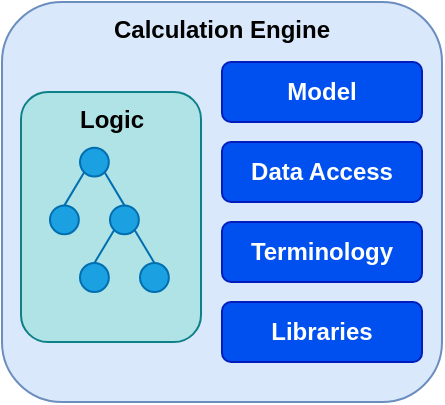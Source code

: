 <mxfile version="11.1.4" type="device"><diagram id="khCcLiYKhTsrd4ACKHwA" name="Page-1"><mxGraphModel dx="319" dy="561" grid="1" gridSize="10" guides="1" tooltips="1" connect="1" arrows="1" fold="1" page="1" pageScale="1" pageWidth="850" pageHeight="1100" math="0" shadow="0"><root><mxCell id="0"/><mxCell id="1" parent="0"/><mxCell id="b7_3RyheIIhouCjiaRgR-2" value="&lt;b&gt;Calculation Engine&lt;/b&gt;" style="rounded=1;whiteSpace=wrap;html=1;fillColor=#dae8fc;strokeColor=#6c8ebf;verticalAlign=top;labelPosition=center;verticalLabelPosition=middle;align=center;" vertex="1" parent="1"><mxGeometry x="340" y="240" width="220" height="200" as="geometry"/></mxCell><mxCell id="b7_3RyheIIhouCjiaRgR-3" value="&lt;b&gt;Model&lt;/b&gt;" style="rounded=1;whiteSpace=wrap;html=1;fillColor=#0050ef;strokeColor=#001DBC;fontColor=#ffffff;" vertex="1" parent="1"><mxGeometry x="450" y="270" width="100" height="30" as="geometry"/></mxCell><mxCell id="b7_3RyheIIhouCjiaRgR-4" value="&lt;b&gt;Data Access&lt;/b&gt;" style="rounded=1;whiteSpace=wrap;html=1;fillColor=#0050ef;strokeColor=#001DBC;fontColor=#ffffff;" vertex="1" parent="1"><mxGeometry x="450" y="310" width="100" height="30" as="geometry"/></mxCell><mxCell id="b7_3RyheIIhouCjiaRgR-5" value="&lt;b&gt;Terminology&lt;/b&gt;" style="rounded=1;whiteSpace=wrap;html=1;fillColor=#0050ef;strokeColor=#001DBC;fontColor=#ffffff;" vertex="1" parent="1"><mxGeometry x="450" y="350" width="100" height="30" as="geometry"/></mxCell><mxCell id="b7_3RyheIIhouCjiaRgR-6" value="&lt;b&gt;Libraries&lt;/b&gt;" style="rounded=1;whiteSpace=wrap;html=1;fillColor=#0050ef;strokeColor=#001DBC;fontColor=#ffffff;" vertex="1" parent="1"><mxGeometry x="450" y="390" width="100" height="30" as="geometry"/></mxCell><mxCell id="b7_3RyheIIhouCjiaRgR-19" value="" style="group" vertex="1" connectable="0" parent="1"><mxGeometry x="349.5" y="285" width="90" height="125" as="geometry"/></mxCell><mxCell id="b7_3RyheIIhouCjiaRgR-17" value="&lt;b&gt;Logic&lt;/b&gt;" style="rounded=1;whiteSpace=wrap;html=1;fillColor=#b0e3e6;strokeColor=#0e8088;verticalAlign=top;" vertex="1" parent="b7_3RyheIIhouCjiaRgR-19"><mxGeometry width="90" height="125" as="geometry"/></mxCell><mxCell id="b7_3RyheIIhouCjiaRgR-18" value="" style="group" vertex="1" connectable="0" parent="b7_3RyheIIhouCjiaRgR-19"><mxGeometry x="14.5" y="27.846" width="60" height="76.923" as="geometry"/></mxCell><mxCell id="b7_3RyheIIhouCjiaRgR-7" value="" style="ellipse;whiteSpace=wrap;html=1;aspect=fixed;fillColor=#1ba1e2;strokeColor=#006EAF;fontColor=#ffffff;" vertex="1" parent="b7_3RyheIIhouCjiaRgR-18"><mxGeometry x="15" width="14.423" height="14.423" as="geometry"/></mxCell><mxCell id="b7_3RyheIIhouCjiaRgR-8" value="" style="ellipse;whiteSpace=wrap;html=1;aspect=fixed;fillColor=#1ba1e2;strokeColor=#006EAF;fontColor=#ffffff;" vertex="1" parent="b7_3RyheIIhouCjiaRgR-18"><mxGeometry y="28.846" width="14.423" height="14.423" as="geometry"/></mxCell><mxCell id="b7_3RyheIIhouCjiaRgR-9" value="" style="ellipse;whiteSpace=wrap;html=1;aspect=fixed;fillColor=#1ba1e2;strokeColor=#006EAF;fontColor=#ffffff;" vertex="1" parent="b7_3RyheIIhouCjiaRgR-18"><mxGeometry x="30" y="28.846" width="14.423" height="14.423" as="geometry"/></mxCell><mxCell id="b7_3RyheIIhouCjiaRgR-10" value="" style="ellipse;whiteSpace=wrap;html=1;aspect=fixed;fillColor=#1ba1e2;strokeColor=#006EAF;fontColor=#ffffff;" vertex="1" parent="b7_3RyheIIhouCjiaRgR-18"><mxGeometry x="15" y="57.692" width="14.423" height="14.423" as="geometry"/></mxCell><mxCell id="b7_3RyheIIhouCjiaRgR-11" value="" style="ellipse;whiteSpace=wrap;html=1;aspect=fixed;fillColor=#1ba1e2;strokeColor=#006EAF;fontColor=#ffffff;" vertex="1" parent="b7_3RyheIIhouCjiaRgR-18"><mxGeometry x="45" y="57.692" width="14.423" height="14.423" as="geometry"/></mxCell><mxCell id="b7_3RyheIIhouCjiaRgR-12" value="" style="endArrow=none;html=1;fillColor=#1ba1e2;strokeColor=#006EAF;exitX=0.5;exitY=0;exitDx=0;exitDy=0;entryX=0;entryY=1;entryDx=0;entryDy=0;" edge="1" parent="b7_3RyheIIhouCjiaRgR-18" source="b7_3RyheIIhouCjiaRgR-8" target="b7_3RyheIIhouCjiaRgR-7"><mxGeometry width="50" height="50" relative="1" as="geometry"><mxPoint y="144.231" as="sourcePoint"/><mxPoint x="37.5" y="96.154" as="targetPoint"/></mxGeometry></mxCell><mxCell id="b7_3RyheIIhouCjiaRgR-14" value="" style="endArrow=none;html=1;exitX=1;exitY=1;exitDx=0;exitDy=0;entryX=0.5;entryY=0;entryDx=0;entryDy=0;fillColor=#1ba1e2;strokeColor=#006EAF;" edge="1" parent="b7_3RyheIIhouCjiaRgR-18" source="b7_3RyheIIhouCjiaRgR-7" target="b7_3RyheIIhouCjiaRgR-9"><mxGeometry width="50" height="50" relative="1" as="geometry"><mxPoint y="144.231" as="sourcePoint"/><mxPoint x="37.5" y="96.154" as="targetPoint"/></mxGeometry></mxCell><mxCell id="b7_3RyheIIhouCjiaRgR-15" value="" style="endArrow=none;html=1;fillColor=#1ba1e2;strokeColor=#006EAF;exitX=0;exitY=1;exitDx=0;exitDy=0;entryX=0.5;entryY=0;entryDx=0;entryDy=0;" edge="1" parent="b7_3RyheIIhouCjiaRgR-18" source="b7_3RyheIIhouCjiaRgR-9" target="b7_3RyheIIhouCjiaRgR-10"><mxGeometry width="50" height="50" relative="1" as="geometry"><mxPoint y="144.231" as="sourcePoint"/><mxPoint x="37.5" y="96.154" as="targetPoint"/></mxGeometry></mxCell><mxCell id="b7_3RyheIIhouCjiaRgR-16" value="" style="endArrow=none;html=1;fillColor=#1ba1e2;strokeColor=#006EAF;exitX=0.5;exitY=0;exitDx=0;exitDy=0;entryX=1;entryY=1;entryDx=0;entryDy=0;" edge="1" parent="b7_3RyheIIhouCjiaRgR-18" source="b7_3RyheIIhouCjiaRgR-11" target="b7_3RyheIIhouCjiaRgR-9"><mxGeometry width="50" height="50" relative="1" as="geometry"><mxPoint y="144.231" as="sourcePoint"/><mxPoint x="37.5" y="96.154" as="targetPoint"/></mxGeometry></mxCell></root></mxGraphModel></diagram></mxfile>